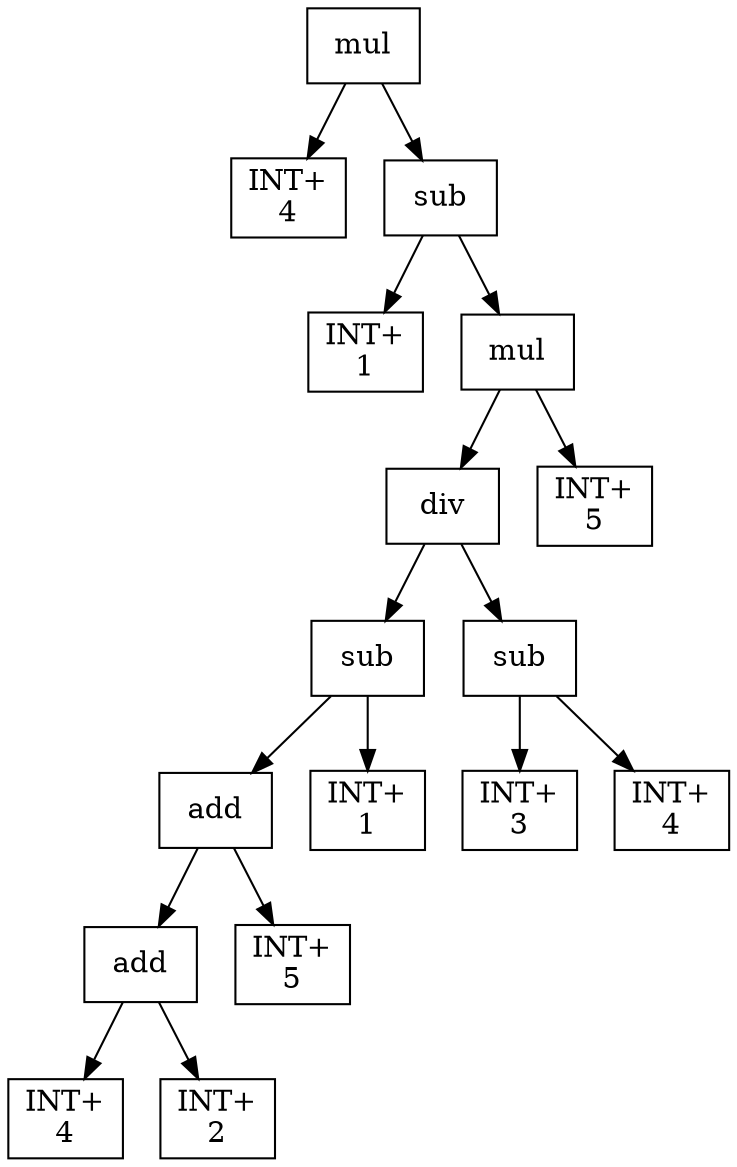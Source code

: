 digraph expr {
  node [shape=box];
  n1 [label="mul"];
  n2 [label="INT+\n4"];
  n3 [label="sub"];
  n4 [label="INT+\n1"];
  n5 [label="mul"];
  n6 [label="div"];
  n7 [label="sub"];
  n8 [label="add"];
  n9 [label="add"];
  n10 [label="INT+\n4"];
  n11 [label="INT+\n2"];
  n9 -> n10;
  n9 -> n11;
  n12 [label="INT+\n5"];
  n8 -> n9;
  n8 -> n12;
  n13 [label="INT+\n1"];
  n7 -> n8;
  n7 -> n13;
  n14 [label="sub"];
  n15 [label="INT+\n3"];
  n16 [label="INT+\n4"];
  n14 -> n15;
  n14 -> n16;
  n6 -> n7;
  n6 -> n14;
  n17 [label="INT+\n5"];
  n5 -> n6;
  n5 -> n17;
  n3 -> n4;
  n3 -> n5;
  n1 -> n2;
  n1 -> n3;
}